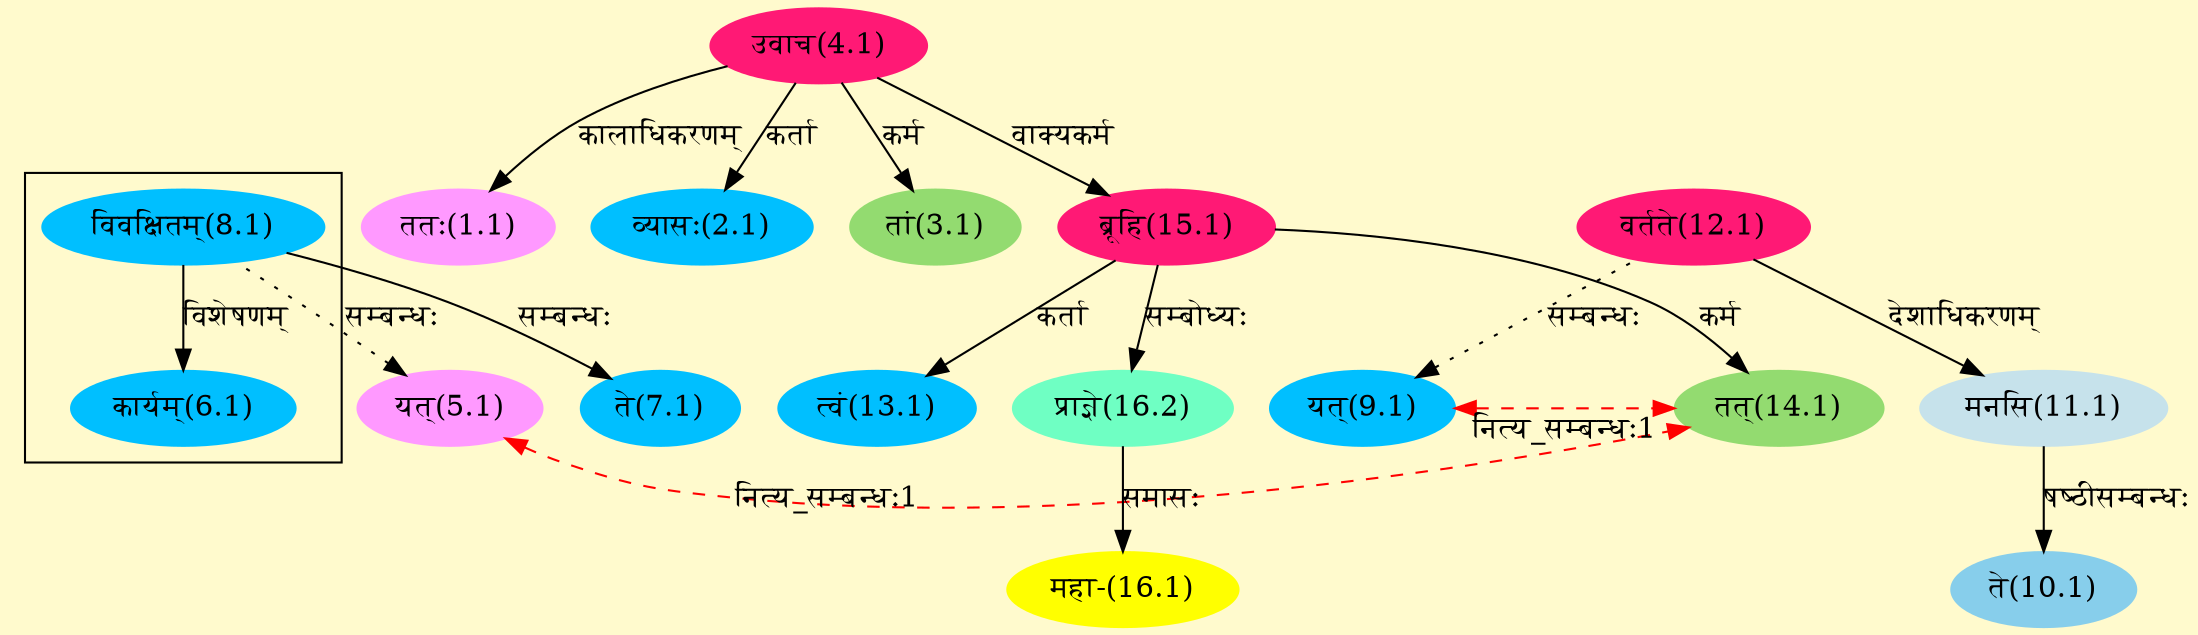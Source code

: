 digraph G{
rankdir=BT;
 compound=true;
 bgcolor="lemonchiffon1";

subgraph cluster_1{
Node6_1 [style=filled, color="#00BFFF" label = "कार्यम्(6.1)"]
Node8_1 [style=filled, color="#00BFFF" label = "विवक्षितम्(8.1)"]

}
Node1_1 [style=filled, color="#FF99FF" label = "ततः(1.1)"]
Node4_1 [style=filled, color="#FF1975" label = "उवाच(4.1)"]
Node2_1 [style=filled, color="#00BFFF" label = "व्यासः(2.1)"]
Node3_1 [style=filled, color="#93DB70" label = "तां(3.1)"]
Node [style=filled, color="" label = "()"]
Node5_1 [style=filled, color="#FF99FF" label = "यत्(5.1)"]
Node14_1 [style=filled, color="#93DB70" label = "तत्(14.1)"]
Node8_1 [style=filled, color="#00BFFF" label = "विवक्षितम्(8.1)"]
Node7_1 [style=filled, color="#00BFFF" label = "ते(7.1)"]
Node9_1 [style=filled, color="#00BFFF" label = "यत्(9.1)"]
Node12_1 [style=filled, color="#FF1975" label = "वर्तते(12.1)"]
Node10_1 [style=filled, color="#87CEEB" label = "ते(10.1)"]
Node11_1 [style=filled, color="#C6E2EB" label = "मनसि(11.1)"]
Node13_1 [style=filled, color="#00BFFF" label = "त्वं(13.1)"]
Node15_1 [style=filled, color="#FF1975" label = "ब्रूहि(15.1)"]
Node16_1 [style=filled, color="#FFFF00" label = "महा-(16.1)"]
Node16_2 [style=filled, color="#6FFFC3" label = "प्राज्ञे(16.2)"]
{rank = same; Node5_1; Node14_1;}
{rank = same; Node9_1; Node14_1;}
/* Start of Relations section */

Node1_1 -> Node4_1 [  label="कालाधिकरणम्"  dir="back" ]
Node2_1 -> Node4_1 [  label="कर्ता"  dir="back" ]
Node3_1 -> Node4_1 [  label="कर्म"  dir="back" ]
Node5_1 -> Node14_1 [ style=dashed color="red" label="नित्य_सम्बन्धः1"  dir="both" ]
Node5_1 -> Node8_1 [ style=dotted label="सम्बन्धः"  dir="back" ]
Node6_1 -> Node8_1 [  label="विशेषणम्"  dir="back" ]
Node7_1 -> Node8_1 [  label="सम्बन्धः"  dir="back" ]
Node9_1 -> Node14_1 [ style=dashed color="red" label="नित्य_सम्बन्धः1"  dir="both" ]
Node9_1 -> Node12_1 [ style=dotted label="सम्बन्धः"  dir="back" ]
Node10_1 -> Node11_1 [  label="षष्ठीसम्बन्धः"  dir="back" ]
Node11_1 -> Node12_1 [  label="देशाधिकरणम्"  dir="back" ]
Node13_1 -> Node15_1 [  label="कर्ता"  dir="back" ]
Node14_1 -> Node15_1 [  label="कर्म"  dir="back" ]
Node15_1 -> Node4_1 [  label="वाक्यकर्म"  dir="back" ]
Node16_1 -> Node16_2 [  label="समासः"  dir="back" ]
Node16_2 -> Node15_1 [  label="सम्बोध्यः"  dir="back" ]
}
